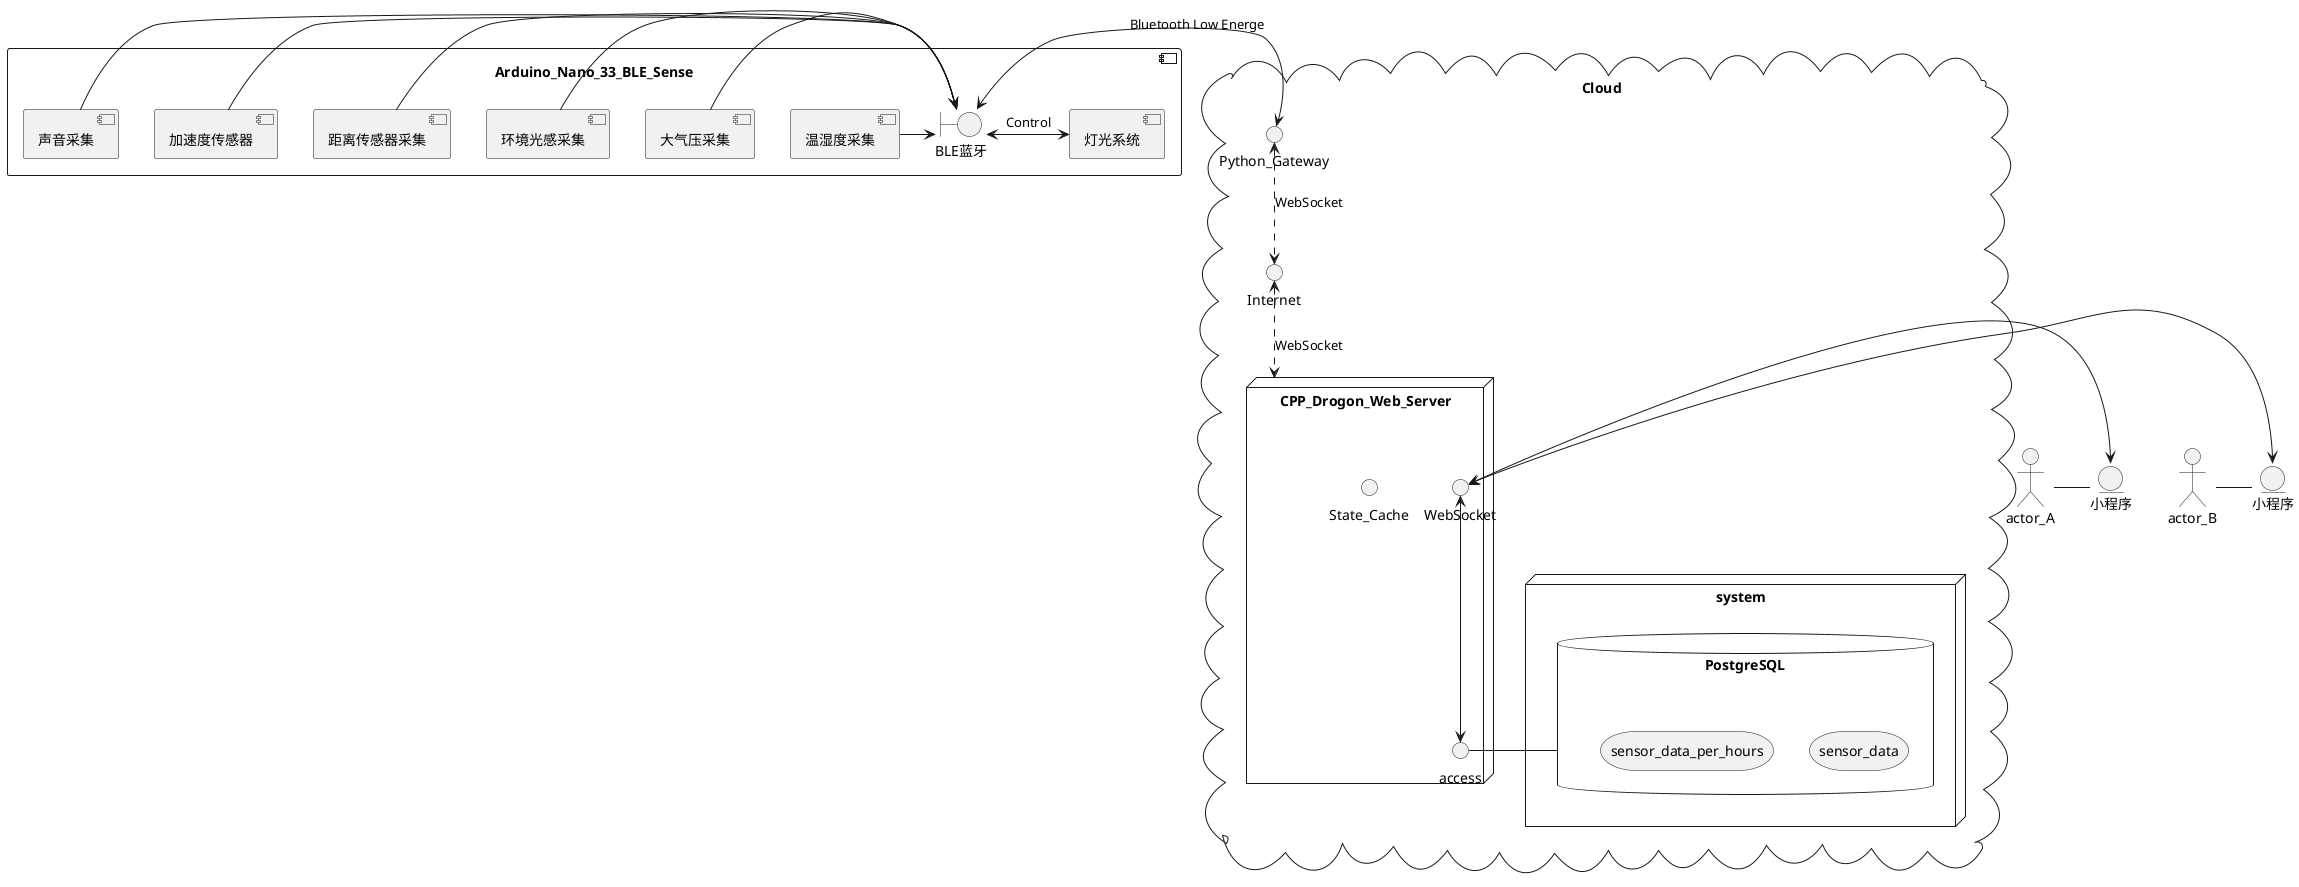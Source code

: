 @startuml
component Arduino_Nano_33_BLE_Sense {
    [温湿度采集] as wsd
    [大气压采集] as dqy
    [环境光感采集] as hjgg
    [距离传感器采集] as ss
    [声音采集] as db
    [加速度传感器] as jsd
    [灯光系统] as led
    boundary BLE蓝牙 as ble
}

wsd -> ble
dqy -> ble
hjgg -> ble
ss -> ble
jsd -> ble
db -> ble
ble <-> led : Control

cloud Cloud {
    interface Python_Gateway as gateway_1
    interface Internet

    ble <-> gateway_1 : Bluetooth Low Energe
    gateway_1 <..> Internet : WebSocket
    Internet <..> CPP_Drogon_Web_Server : WebSocket

    node system {
        database PostgreSQL {
            storage sensor_data
            storage sensor_data_per_hours
        }
        node CPP_Drogon_Web_Server {
            interface access
            interface WebSocket
            interface State_Cache
            WebSocket<--> access
            access - PostgreSQL
        }
    }
}

actor actor_A
actor actor_B
entity 小程序 as phone1
entity 小程序 as phone2
actor_A - phone1
actor_B - phone2
phone1 <-> WebSocket
phone2 <-> WebSocket

@enduml
